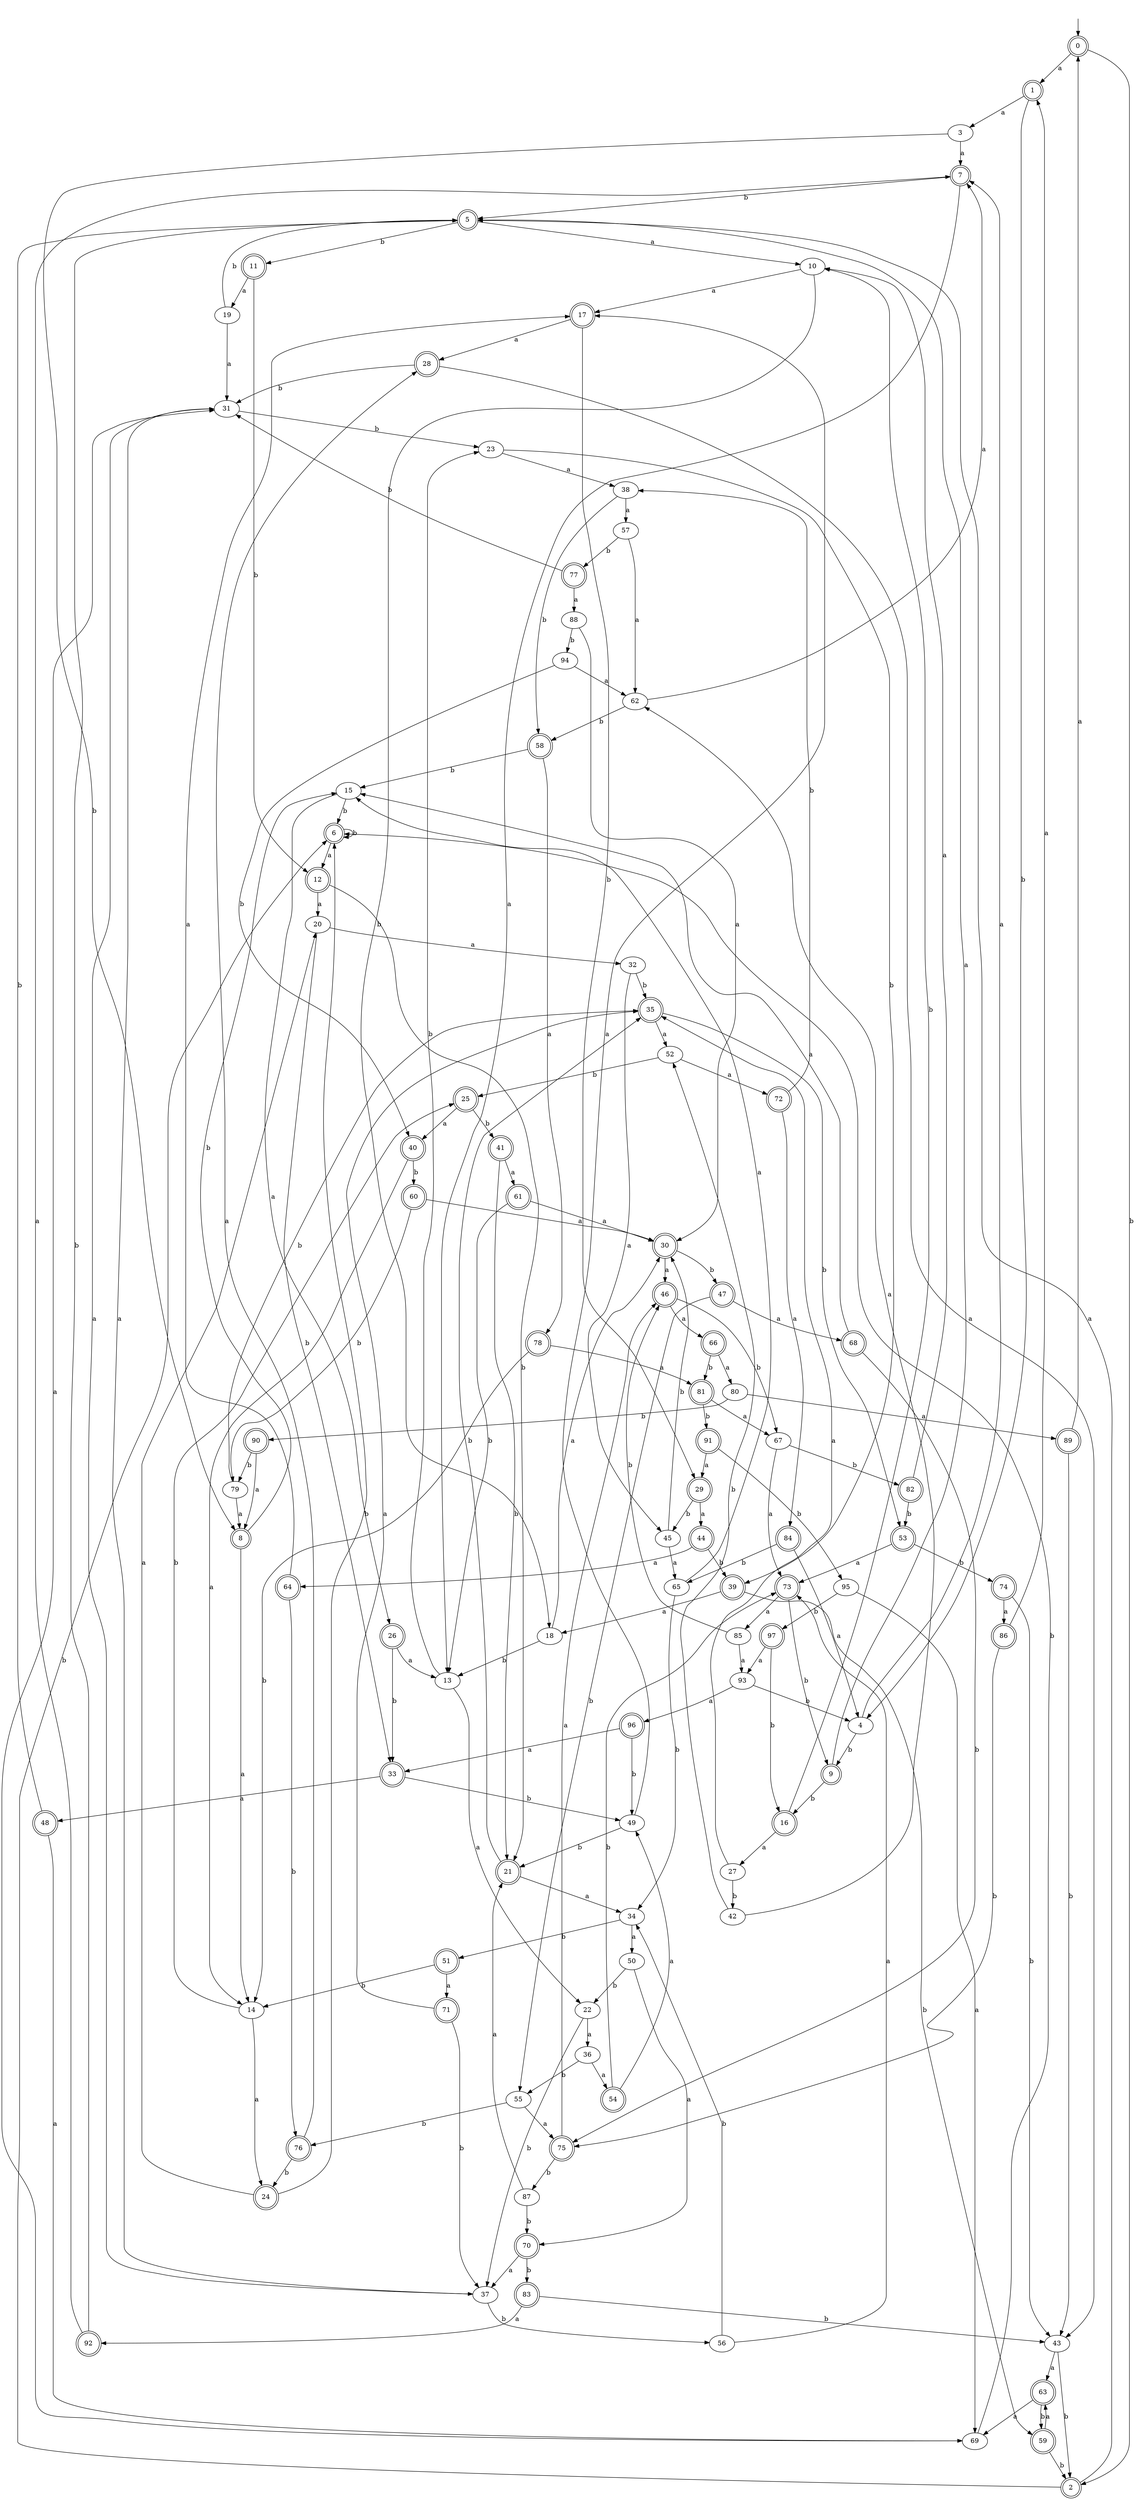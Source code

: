 digraph RandomDFA {
  __start0 [label="", shape=none];
  __start0 -> 0 [label=""];
  0 [shape=circle] [shape=doublecircle]
  0 -> 1 [label="a"]
  0 -> 2 [label="b"]
  1 [shape=doublecircle]
  1 -> 3 [label="a"]
  1 -> 4 [label="b"]
  2 [shape=doublecircle]
  2 -> 5 [label="a"]
  2 -> 6 [label="b"]
  3
  3 -> 7 [label="a"]
  3 -> 8 [label="b"]
  4
  4 -> 7 [label="a"]
  4 -> 9 [label="b"]
  5 [shape=doublecircle]
  5 -> 10 [label="a"]
  5 -> 11 [label="b"]
  6 [shape=doublecircle]
  6 -> 12 [label="a"]
  6 -> 6 [label="b"]
  7 [shape=doublecircle]
  7 -> 13 [label="a"]
  7 -> 5 [label="b"]
  8 [shape=doublecircle]
  8 -> 14 [label="a"]
  8 -> 15 [label="b"]
  9 [shape=doublecircle]
  9 -> 5 [label="a"]
  9 -> 16 [label="b"]
  10
  10 -> 17 [label="a"]
  10 -> 18 [label="b"]
  11 [shape=doublecircle]
  11 -> 19 [label="a"]
  11 -> 12 [label="b"]
  12 [shape=doublecircle]
  12 -> 20 [label="a"]
  12 -> 21 [label="b"]
  13
  13 -> 22 [label="a"]
  13 -> 23 [label="b"]
  14
  14 -> 24 [label="a"]
  14 -> 25 [label="b"]
  15
  15 -> 26 [label="a"]
  15 -> 6 [label="b"]
  16 [shape=doublecircle]
  16 -> 27 [label="a"]
  16 -> 10 [label="b"]
  17 [shape=doublecircle]
  17 -> 28 [label="a"]
  17 -> 29 [label="b"]
  18
  18 -> 30 [label="a"]
  18 -> 13 [label="b"]
  19
  19 -> 31 [label="a"]
  19 -> 5 [label="b"]
  20
  20 -> 32 [label="a"]
  20 -> 33 [label="b"]
  21 [shape=doublecircle]
  21 -> 34 [label="a"]
  21 -> 35 [label="b"]
  22
  22 -> 36 [label="a"]
  22 -> 37 [label="b"]
  23
  23 -> 38 [label="a"]
  23 -> 39 [label="b"]
  24 [shape=doublecircle]
  24 -> 20 [label="a"]
  24 -> 6 [label="b"]
  25 [shape=doublecircle]
  25 -> 40 [label="a"]
  25 -> 41 [label="b"]
  26 [shape=doublecircle]
  26 -> 13 [label="a"]
  26 -> 33 [label="b"]
  27
  27 -> 35 [label="a"]
  27 -> 42 [label="b"]
  28 [shape=doublecircle]
  28 -> 43 [label="a"]
  28 -> 31 [label="b"]
  29 [shape=doublecircle]
  29 -> 44 [label="a"]
  29 -> 45 [label="b"]
  30 [shape=doublecircle]
  30 -> 46 [label="a"]
  30 -> 47 [label="b"]
  31
  31 -> 37 [label="a"]
  31 -> 23 [label="b"]
  32
  32 -> 45 [label="a"]
  32 -> 35 [label="b"]
  33 [shape=doublecircle]
  33 -> 48 [label="a"]
  33 -> 49 [label="b"]
  34
  34 -> 50 [label="a"]
  34 -> 51 [label="b"]
  35 [shape=doublecircle]
  35 -> 52 [label="a"]
  35 -> 53 [label="b"]
  36
  36 -> 54 [label="a"]
  36 -> 55 [label="b"]
  37
  37 -> 31 [label="a"]
  37 -> 56 [label="b"]
  38
  38 -> 57 [label="a"]
  38 -> 58 [label="b"]
  39 [shape=doublecircle]
  39 -> 18 [label="a"]
  39 -> 59 [label="b"]
  40 [shape=doublecircle]
  40 -> 14 [label="a"]
  40 -> 60 [label="b"]
  41 [shape=doublecircle]
  41 -> 61 [label="a"]
  41 -> 21 [label="b"]
  42
  42 -> 62 [label="a"]
  42 -> 52 [label="b"]
  43
  43 -> 63 [label="a"]
  43 -> 2 [label="b"]
  44 [shape=doublecircle]
  44 -> 64 [label="a"]
  44 -> 39 [label="b"]
  45
  45 -> 65 [label="a"]
  45 -> 30 [label="b"]
  46 [shape=doublecircle]
  46 -> 66 [label="a"]
  46 -> 67 [label="b"]
  47 [shape=doublecircle]
  47 -> 68 [label="a"]
  47 -> 55 [label="b"]
  48 [shape=doublecircle]
  48 -> 69 [label="a"]
  48 -> 5 [label="b"]
  49
  49 -> 17 [label="a"]
  49 -> 21 [label="b"]
  50
  50 -> 70 [label="a"]
  50 -> 22 [label="b"]
  51 [shape=doublecircle]
  51 -> 71 [label="a"]
  51 -> 14 [label="b"]
  52
  52 -> 72 [label="a"]
  52 -> 25 [label="b"]
  53 [shape=doublecircle]
  53 -> 73 [label="a"]
  53 -> 74 [label="b"]
  54 [shape=doublecircle]
  54 -> 49 [label="a"]
  54 -> 73 [label="b"]
  55
  55 -> 75 [label="a"]
  55 -> 76 [label="b"]
  56
  56 -> 73 [label="a"]
  56 -> 34 [label="b"]
  57
  57 -> 62 [label="a"]
  57 -> 77 [label="b"]
  58 [shape=doublecircle]
  58 -> 78 [label="a"]
  58 -> 15 [label="b"]
  59 [shape=doublecircle]
  59 -> 63 [label="a"]
  59 -> 2 [label="b"]
  60 [shape=doublecircle]
  60 -> 30 [label="a"]
  60 -> 79 [label="b"]
  61 [shape=doublecircle]
  61 -> 30 [label="a"]
  61 -> 13 [label="b"]
  62
  62 -> 7 [label="a"]
  62 -> 58 [label="b"]
  63 [shape=doublecircle]
  63 -> 69 [label="a"]
  63 -> 59 [label="b"]
  64 [shape=doublecircle]
  64 -> 17 [label="a"]
  64 -> 76 [label="b"]
  65
  65 -> 15 [label="a"]
  65 -> 34 [label="b"]
  66 [shape=doublecircle]
  66 -> 80 [label="a"]
  66 -> 81 [label="b"]
  67
  67 -> 73 [label="a"]
  67 -> 82 [label="b"]
  68 [shape=doublecircle]
  68 -> 15 [label="a"]
  68 -> 75 [label="b"]
  69
  69 -> 31 [label="a"]
  69 -> 6 [label="b"]
  70 [shape=doublecircle]
  70 -> 37 [label="a"]
  70 -> 83 [label="b"]
  71 [shape=doublecircle]
  71 -> 35 [label="a"]
  71 -> 37 [label="b"]
  72 [shape=doublecircle]
  72 -> 84 [label="a"]
  72 -> 38 [label="b"]
  73 [shape=doublecircle]
  73 -> 85 [label="a"]
  73 -> 9 [label="b"]
  74 [shape=doublecircle]
  74 -> 86 [label="a"]
  74 -> 43 [label="b"]
  75 [shape=doublecircle]
  75 -> 46 [label="a"]
  75 -> 87 [label="b"]
  76 [shape=doublecircle]
  76 -> 28 [label="a"]
  76 -> 24 [label="b"]
  77 [shape=doublecircle]
  77 -> 88 [label="a"]
  77 -> 31 [label="b"]
  78 [shape=doublecircle]
  78 -> 81 [label="a"]
  78 -> 14 [label="b"]
  79
  79 -> 8 [label="a"]
  79 -> 35 [label="b"]
  80
  80 -> 89 [label="a"]
  80 -> 90 [label="b"]
  81 [shape=doublecircle]
  81 -> 67 [label="a"]
  81 -> 91 [label="b"]
  82 [shape=doublecircle]
  82 -> 10 [label="a"]
  82 -> 53 [label="b"]
  83 [shape=doublecircle]
  83 -> 92 [label="a"]
  83 -> 43 [label="b"]
  84 [shape=doublecircle]
  84 -> 4 [label="a"]
  84 -> 65 [label="b"]
  85
  85 -> 93 [label="a"]
  85 -> 46 [label="b"]
  86 [shape=doublecircle]
  86 -> 1 [label="a"]
  86 -> 75 [label="b"]
  87
  87 -> 21 [label="a"]
  87 -> 70 [label="b"]
  88
  88 -> 30 [label="a"]
  88 -> 94 [label="b"]
  89 [shape=doublecircle]
  89 -> 0 [label="a"]
  89 -> 43 [label="b"]
  90 [shape=doublecircle]
  90 -> 8 [label="a"]
  90 -> 79 [label="b"]
  91 [shape=doublecircle]
  91 -> 29 [label="a"]
  91 -> 95 [label="b"]
  92 [shape=doublecircle]
  92 -> 7 [label="a"]
  92 -> 5 [label="b"]
  93
  93 -> 96 [label="a"]
  93 -> 4 [label="b"]
  94
  94 -> 62 [label="a"]
  94 -> 40 [label="b"]
  95
  95 -> 69 [label="a"]
  95 -> 97 [label="b"]
  96 [shape=doublecircle]
  96 -> 33 [label="a"]
  96 -> 49 [label="b"]
  97 [shape=doublecircle]
  97 -> 93 [label="a"]
  97 -> 16 [label="b"]
}
